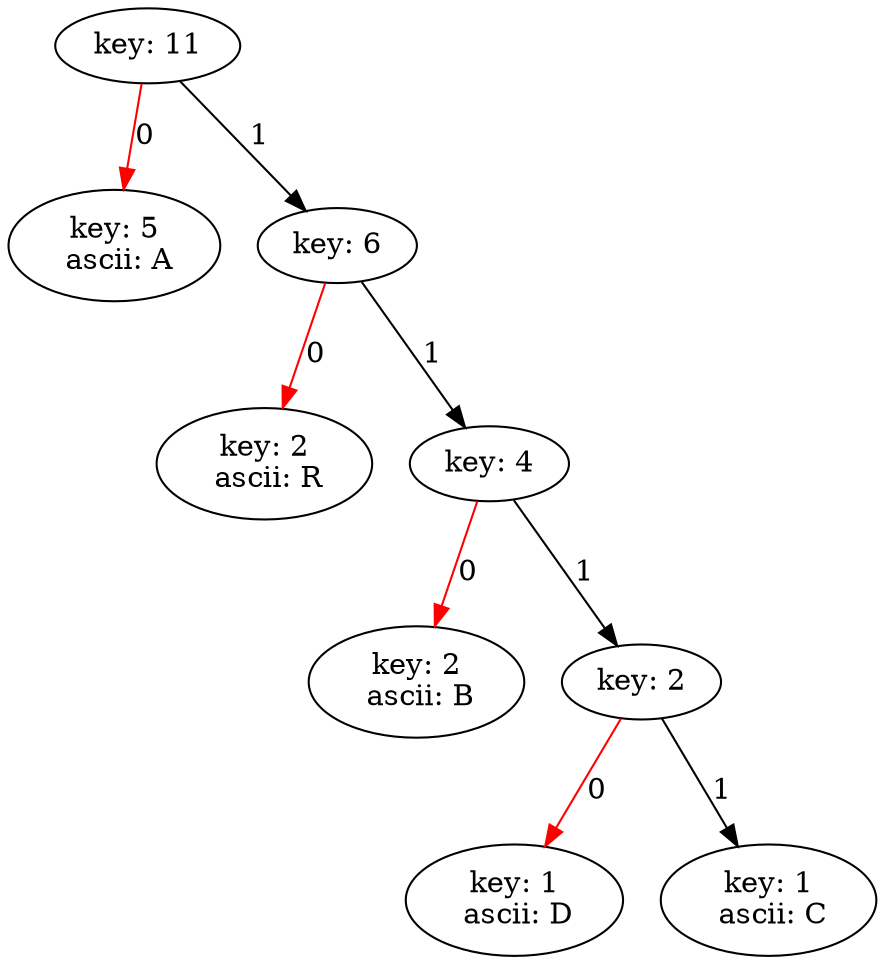 digraph {
94712942167376 [label = "key: 11"];
94712942167376-> 94712942147392[label = 0, color = red];
94712942147392[label = "key: 5\n ascii: A"];
94712942167376-> 94712942167344[label = 1];
94712942167344 [label = "key: 6"];
94712942167344-> 94712942167168[label = 0, color = red];
94712942167168[label = "key: 2\n ascii: R"];
94712942167344-> 94712942167312[label = 1];
94712942167312 [label = "key: 4"];
94712942167312-> 94712942167104[label = 0, color = red];
94712942167104[label = "key: 2\n ascii: B"];
94712942167312-> 94712942167280[label = 1];
94712942167280 [label = "key: 2"];
94712942167280-> 94712942167136[label = 0, color = red];
94712942167136[label = "key: 1\n ascii: D"];
94712942167280-> 94712942167072[label = 1];
94712942167072[label = "key: 1\n ascii: C"];
}